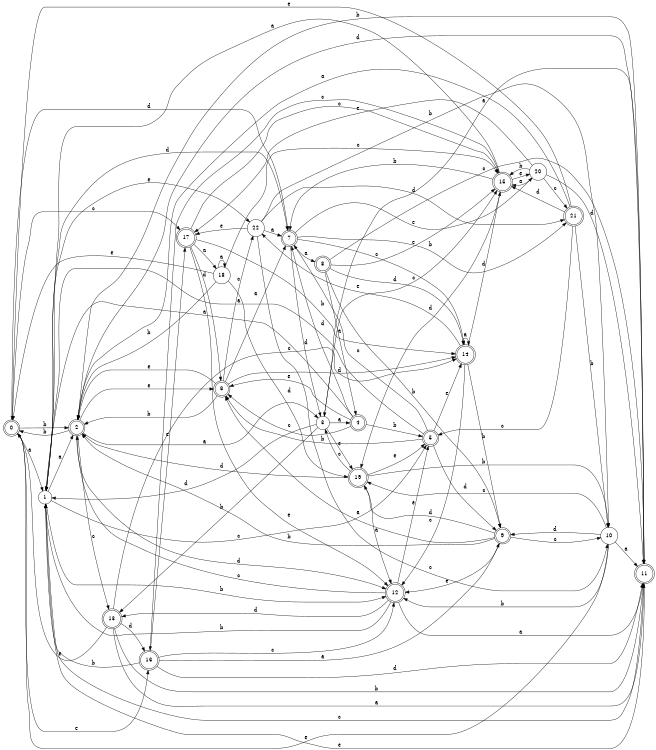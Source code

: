digraph n19_9 {
__start0 [label="" shape="none"];

rankdir=LR;
size="8,5";

s0 [style="rounded,filled", color="black", fillcolor="white" shape="doublecircle", label="0"];
s1 [style="filled", color="black", fillcolor="white" shape="circle", label="1"];
s2 [style="rounded,filled", color="black", fillcolor="white" shape="doublecircle", label="2"];
s3 [style="filled", color="black", fillcolor="white" shape="circle", label="3"];
s4 [style="rounded,filled", color="black", fillcolor="white" shape="doublecircle", label="4"];
s5 [style="rounded,filled", color="black", fillcolor="white" shape="doublecircle", label="5"];
s6 [style="rounded,filled", color="black", fillcolor="white" shape="doublecircle", label="6"];
s7 [style="rounded,filled", color="black", fillcolor="white" shape="doublecircle", label="7"];
s8 [style="rounded,filled", color="black", fillcolor="white" shape="doublecircle", label="8"];
s9 [style="rounded,filled", color="black", fillcolor="white" shape="doublecircle", label="9"];
s10 [style="filled", color="black", fillcolor="white" shape="circle", label="10"];
s11 [style="rounded,filled", color="black", fillcolor="white" shape="doublecircle", label="11"];
s12 [style="rounded,filled", color="black", fillcolor="white" shape="doublecircle", label="12"];
s13 [style="rounded,filled", color="black", fillcolor="white" shape="doublecircle", label="13"];
s14 [style="rounded,filled", color="black", fillcolor="white" shape="doublecircle", label="14"];
s15 [style="rounded,filled", color="black", fillcolor="white" shape="doublecircle", label="15"];
s16 [style="rounded,filled", color="black", fillcolor="white" shape="doublecircle", label="16"];
s17 [style="rounded,filled", color="black", fillcolor="white" shape="doublecircle", label="17"];
s18 [style="filled", color="black", fillcolor="white" shape="circle", label="18"];
s19 [style="rounded,filled", color="black", fillcolor="white" shape="doublecircle", label="19"];
s20 [style="filled", color="black", fillcolor="white" shape="circle", label="20"];
s21 [style="rounded,filled", color="black", fillcolor="white" shape="doublecircle", label="21"];
s22 [style="filled", color="black", fillcolor="white" shape="circle", label="22"];
s0 -> s1 [label="a"];
s0 -> s2 [label="b"];
s0 -> s17 [label="c"];
s0 -> s7 [label="d"];
s0 -> s16 [label="e"];
s1 -> s2 [label="a"];
s1 -> s12 [label="b"];
s1 -> s5 [label="c"];
s1 -> s7 [label="d"];
s1 -> s22 [label="e"];
s2 -> s3 [label="a"];
s2 -> s0 [label="b"];
s2 -> s13 [label="c"];
s2 -> s12 [label="d"];
s2 -> s6 [label="e"];
s3 -> s4 [label="a"];
s3 -> s13 [label="b"];
s3 -> s15 [label="c"];
s3 -> s1 [label="d"];
s3 -> s19 [label="e"];
s4 -> s1 [label="a"];
s4 -> s5 [label="b"];
s4 -> s6 [label="c"];
s4 -> s7 [label="d"];
s4 -> s6 [label="e"];
s5 -> s1 [label="a"];
s5 -> s6 [label="b"];
s5 -> s7 [label="c"];
s5 -> s9 [label="d"];
s5 -> s14 [label="e"];
s6 -> s7 [label="a"];
s6 -> s2 [label="b"];
s6 -> s22 [label="c"];
s6 -> s14 [label="d"];
s6 -> s2 [label="e"];
s7 -> s8 [label="a"];
s7 -> s21 [label="b"];
s7 -> s14 [label="c"];
s7 -> s3 [label="d"];
s7 -> s20 [label="e"];
s8 -> s4 [label="a"];
s8 -> s9 [label="b"];
s8 -> s11 [label="c"];
s8 -> s14 [label="d"];
s8 -> s15 [label="e"];
s9 -> s6 [label="a"];
s9 -> s2 [label="b"];
s9 -> s10 [label="c"];
s9 -> s19 [label="d"];
s9 -> s12 [label="e"];
s10 -> s11 [label="a"];
s10 -> s12 [label="b"];
s10 -> s19 [label="c"];
s10 -> s9 [label="d"];
s10 -> s0 [label="e"];
s11 -> s3 [label="a"];
s11 -> s2 [label="b"];
s11 -> s1 [label="c"];
s11 -> s2 [label="d"];
s11 -> s1 [label="e"];
s12 -> s11 [label="a"];
s12 -> s1 [label="b"];
s12 -> s2 [label="c"];
s12 -> s13 [label="d"];
s12 -> s5 [label="e"];
s13 -> s11 [label="a"];
s13 -> s11 [label="b"];
s13 -> s14 [label="c"];
s13 -> s16 [label="d"];
s13 -> s0 [label="e"];
s14 -> s14 [label="a"];
s14 -> s9 [label="b"];
s14 -> s12 [label="c"];
s14 -> s15 [label="d"];
s14 -> s22 [label="e"];
s15 -> s1 [label="a"];
s15 -> s7 [label="b"];
s15 -> s16 [label="c"];
s15 -> s19 [label="d"];
s15 -> s20 [label="e"];
s16 -> s9 [label="a"];
s16 -> s1 [label="b"];
s16 -> s12 [label="c"];
s16 -> s11 [label="d"];
s16 -> s17 [label="e"];
s17 -> s18 [label="a"];
s17 -> s14 [label="b"];
s17 -> s15 [label="c"];
s17 -> s6 [label="d"];
s17 -> s12 [label="e"];
s18 -> s18 [label="a"];
s18 -> s2 [label="b"];
s18 -> s15 [label="c"];
s18 -> s19 [label="d"];
s18 -> s0 [label="e"];
s19 -> s12 [label="a"];
s19 -> s10 [label="b"];
s19 -> s3 [label="c"];
s19 -> s2 [label="d"];
s19 -> s5 [label="e"];
s20 -> s15 [label="a"];
s20 -> s15 [label="b"];
s20 -> s21 [label="c"];
s20 -> s11 [label="d"];
s20 -> s17 [label="e"];
s21 -> s2 [label="a"];
s21 -> s10 [label="b"];
s21 -> s5 [label="c"];
s21 -> s15 [label="d"];
s21 -> s0 [label="e"];
s22 -> s7 [label="a"];
s22 -> s10 [label="b"];
s22 -> s10 [label="c"];
s22 -> s21 [label="d"];
s22 -> s17 [label="e"];

}